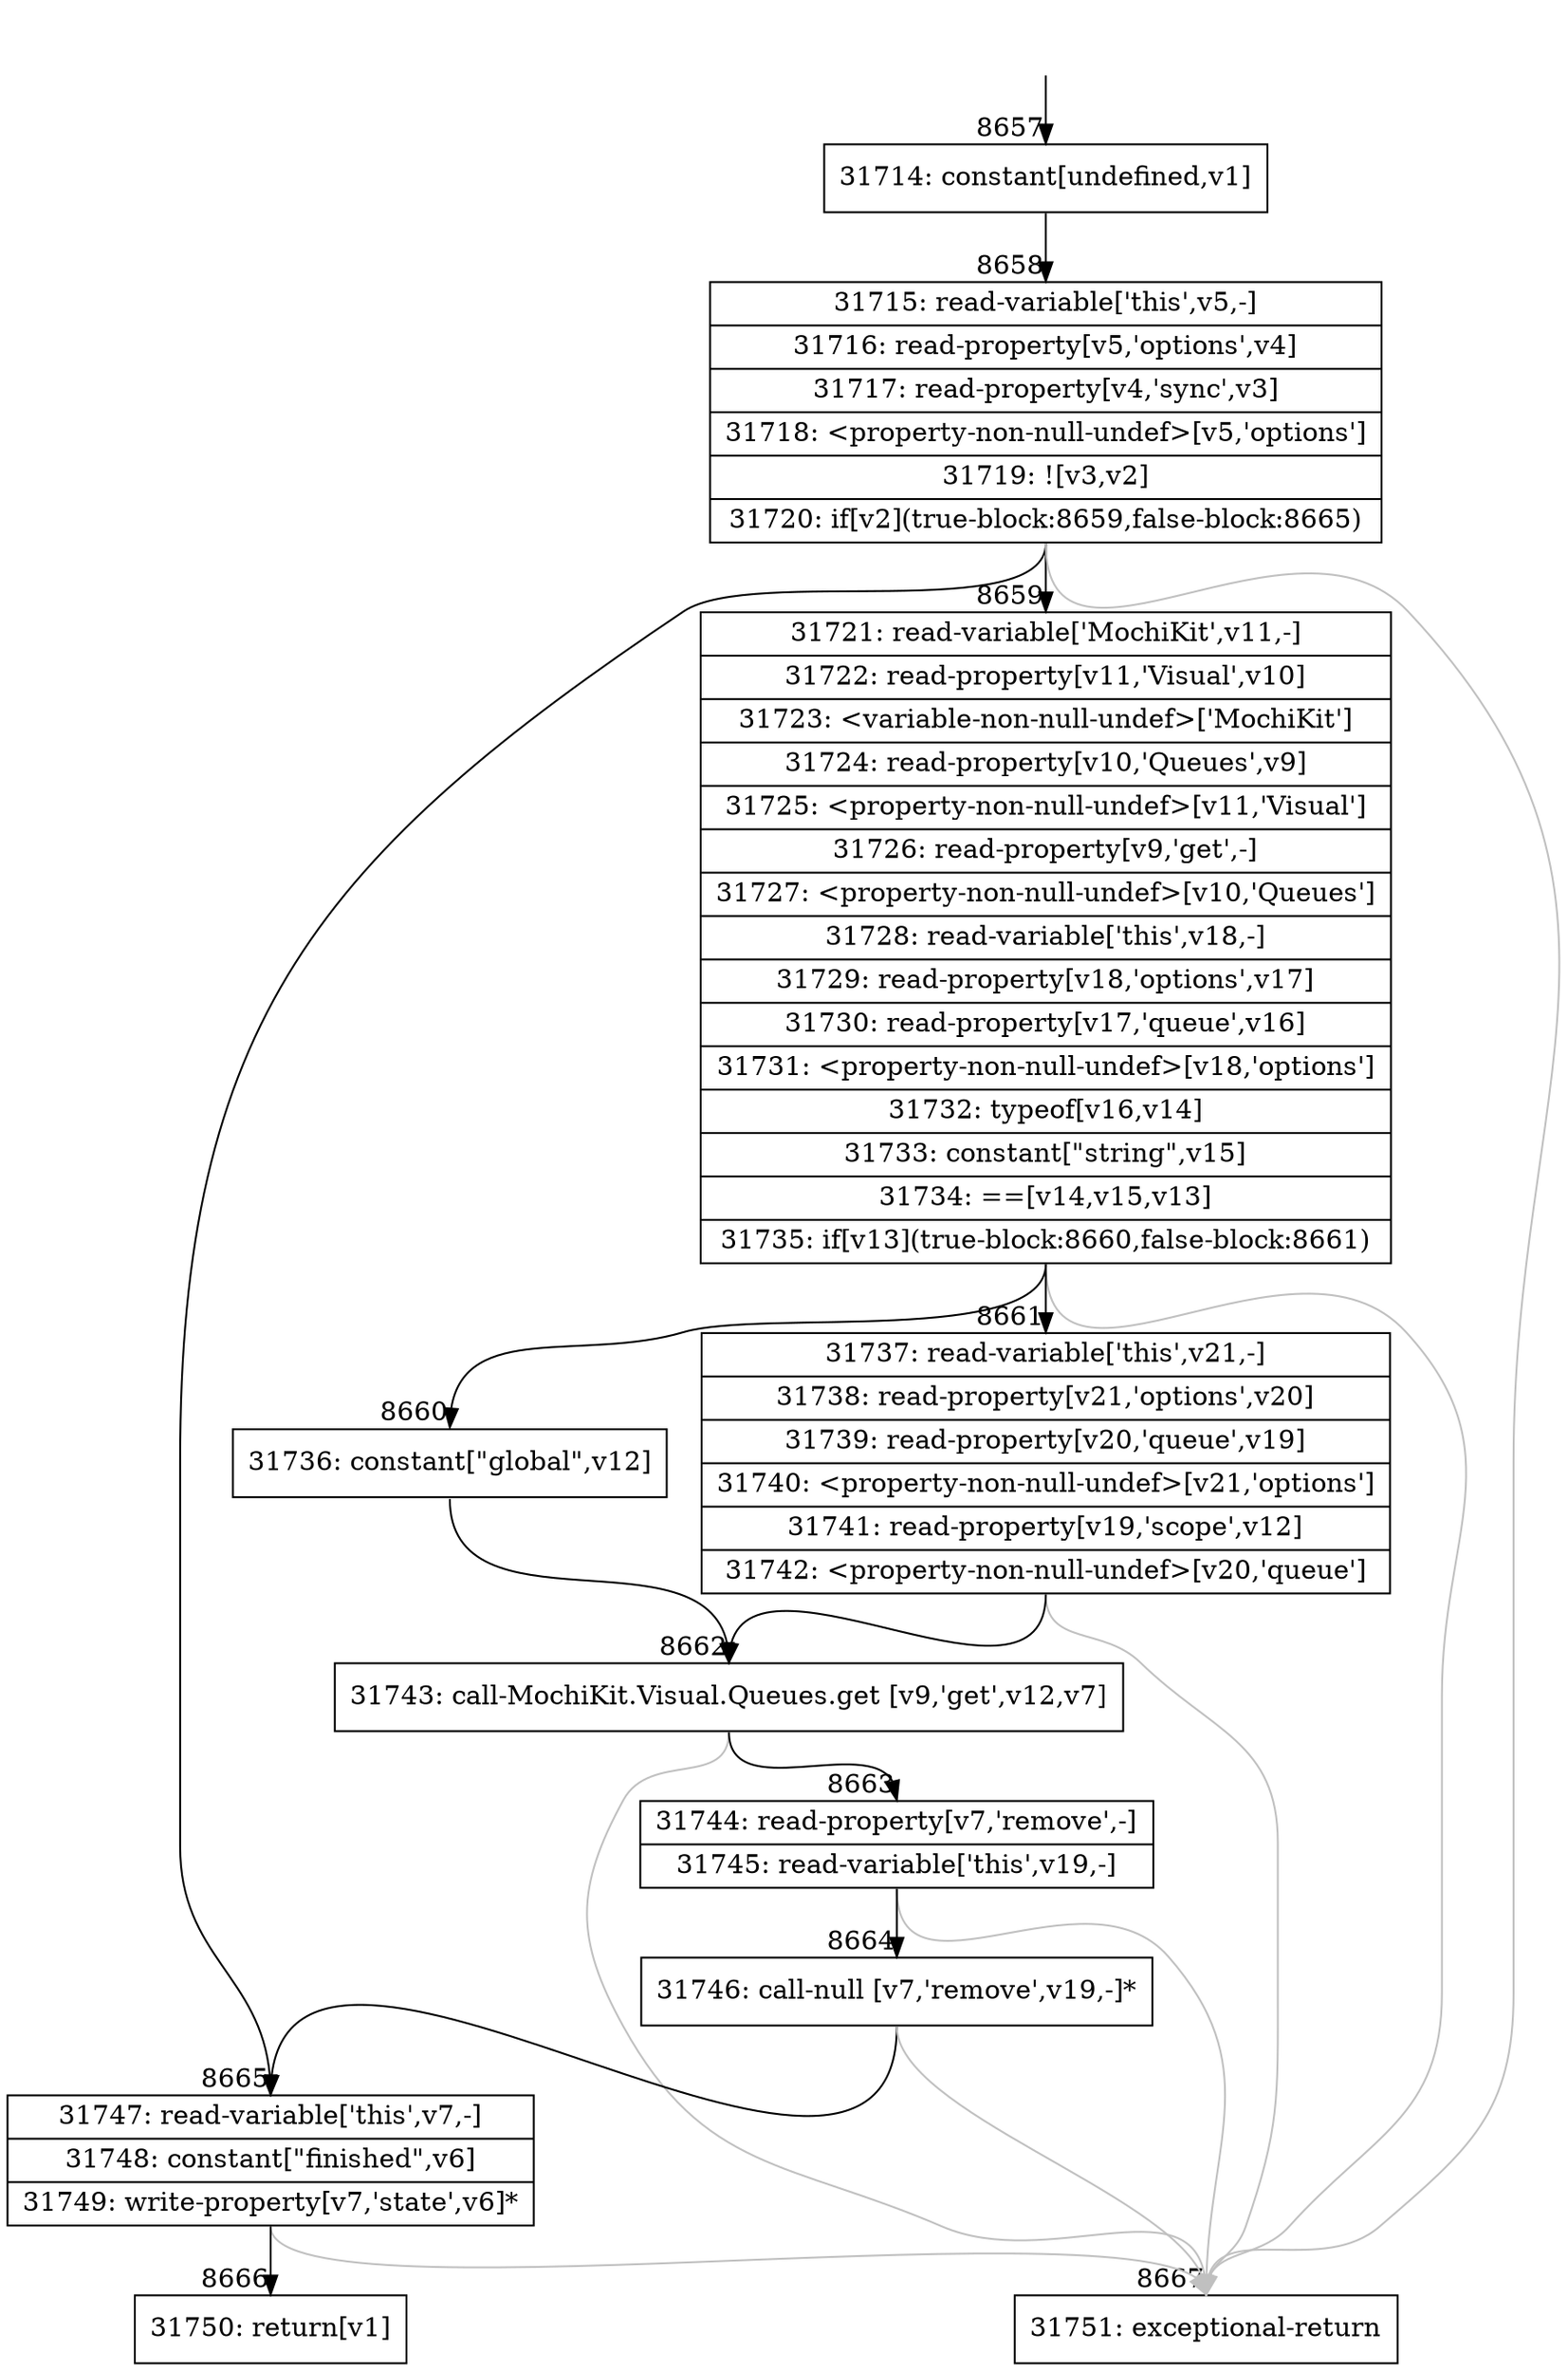 digraph {
rankdir="TD"
BB_entry585[shape=none,label=""];
BB_entry585 -> BB8657 [tailport=s, headport=n, headlabel="    8657"]
BB8657 [shape=record label="{31714: constant[undefined,v1]}" ] 
BB8657 -> BB8658 [tailport=s, headport=n, headlabel="      8658"]
BB8658 [shape=record label="{31715: read-variable['this',v5,-]|31716: read-property[v5,'options',v4]|31717: read-property[v4,'sync',v3]|31718: \<property-non-null-undef\>[v5,'options']|31719: ![v3,v2]|31720: if[v2](true-block:8659,false-block:8665)}" ] 
BB8658 -> BB8659 [tailport=s, headport=n, headlabel="      8659"]
BB8658 -> BB8665 [tailport=s, headport=n, headlabel="      8665"]
BB8658 -> BB8667 [tailport=s, headport=n, color=gray, headlabel="      8667"]
BB8659 [shape=record label="{31721: read-variable['MochiKit',v11,-]|31722: read-property[v11,'Visual',v10]|31723: \<variable-non-null-undef\>['MochiKit']|31724: read-property[v10,'Queues',v9]|31725: \<property-non-null-undef\>[v11,'Visual']|31726: read-property[v9,'get',-]|31727: \<property-non-null-undef\>[v10,'Queues']|31728: read-variable['this',v18,-]|31729: read-property[v18,'options',v17]|31730: read-property[v17,'queue',v16]|31731: \<property-non-null-undef\>[v18,'options']|31732: typeof[v16,v14]|31733: constant[\"string\",v15]|31734: ==[v14,v15,v13]|31735: if[v13](true-block:8660,false-block:8661)}" ] 
BB8659 -> BB8660 [tailport=s, headport=n, headlabel="      8660"]
BB8659 -> BB8661 [tailport=s, headport=n, headlabel="      8661"]
BB8659 -> BB8667 [tailport=s, headport=n, color=gray]
BB8660 [shape=record label="{31736: constant[\"global\",v12]}" ] 
BB8660 -> BB8662 [tailport=s, headport=n, headlabel="      8662"]
BB8661 [shape=record label="{31737: read-variable['this',v21,-]|31738: read-property[v21,'options',v20]|31739: read-property[v20,'queue',v19]|31740: \<property-non-null-undef\>[v21,'options']|31741: read-property[v19,'scope',v12]|31742: \<property-non-null-undef\>[v20,'queue']}" ] 
BB8661 -> BB8662 [tailport=s, headport=n]
BB8661 -> BB8667 [tailport=s, headport=n, color=gray]
BB8662 [shape=record label="{31743: call-MochiKit.Visual.Queues.get [v9,'get',v12,v7]}" ] 
BB8662 -> BB8663 [tailport=s, headport=n, headlabel="      8663"]
BB8662 -> BB8667 [tailport=s, headport=n, color=gray]
BB8663 [shape=record label="{31744: read-property[v7,'remove',-]|31745: read-variable['this',v19,-]}" ] 
BB8663 -> BB8664 [tailport=s, headport=n, headlabel="      8664"]
BB8663 -> BB8667 [tailport=s, headport=n, color=gray]
BB8664 [shape=record label="{31746: call-null [v7,'remove',v19,-]*}" ] 
BB8664 -> BB8665 [tailport=s, headport=n]
BB8664 -> BB8667 [tailport=s, headport=n, color=gray]
BB8665 [shape=record label="{31747: read-variable['this',v7,-]|31748: constant[\"finished\",v6]|31749: write-property[v7,'state',v6]*}" ] 
BB8665 -> BB8666 [tailport=s, headport=n, headlabel="      8666"]
BB8665 -> BB8667 [tailport=s, headport=n, color=gray]
BB8666 [shape=record label="{31750: return[v1]}" ] 
BB8667 [shape=record label="{31751: exceptional-return}" ] 
//#$~ 6218
}
